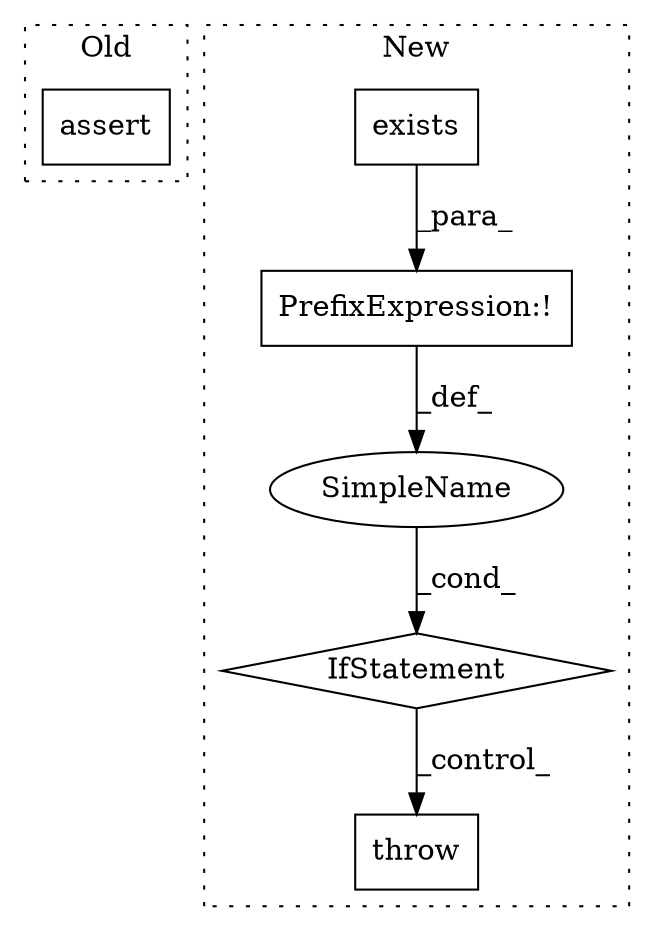 digraph G {
subgraph cluster0 {
1 [label="assert" a="6" s="616" l="7" shape="box"];
label = "Old";
style="dotted";
}
subgraph cluster1 {
2 [label="exists" a="32" s="902,924" l="7,1" shape="box"];
3 [label="IfStatement" a="25" s="889,925" l="4,2" shape="diamond"];
4 [label="PrefixExpression:!" a="38" s="893" l="1" shape="box"];
5 [label="SimpleName" a="42" s="" l="" shape="ellipse"];
6 [label="throw" a="53" s="1081" l="6" shape="box"];
label = "New";
style="dotted";
}
2 -> 4 [label="_para_"];
3 -> 6 [label="_control_"];
4 -> 5 [label="_def_"];
5 -> 3 [label="_cond_"];
}